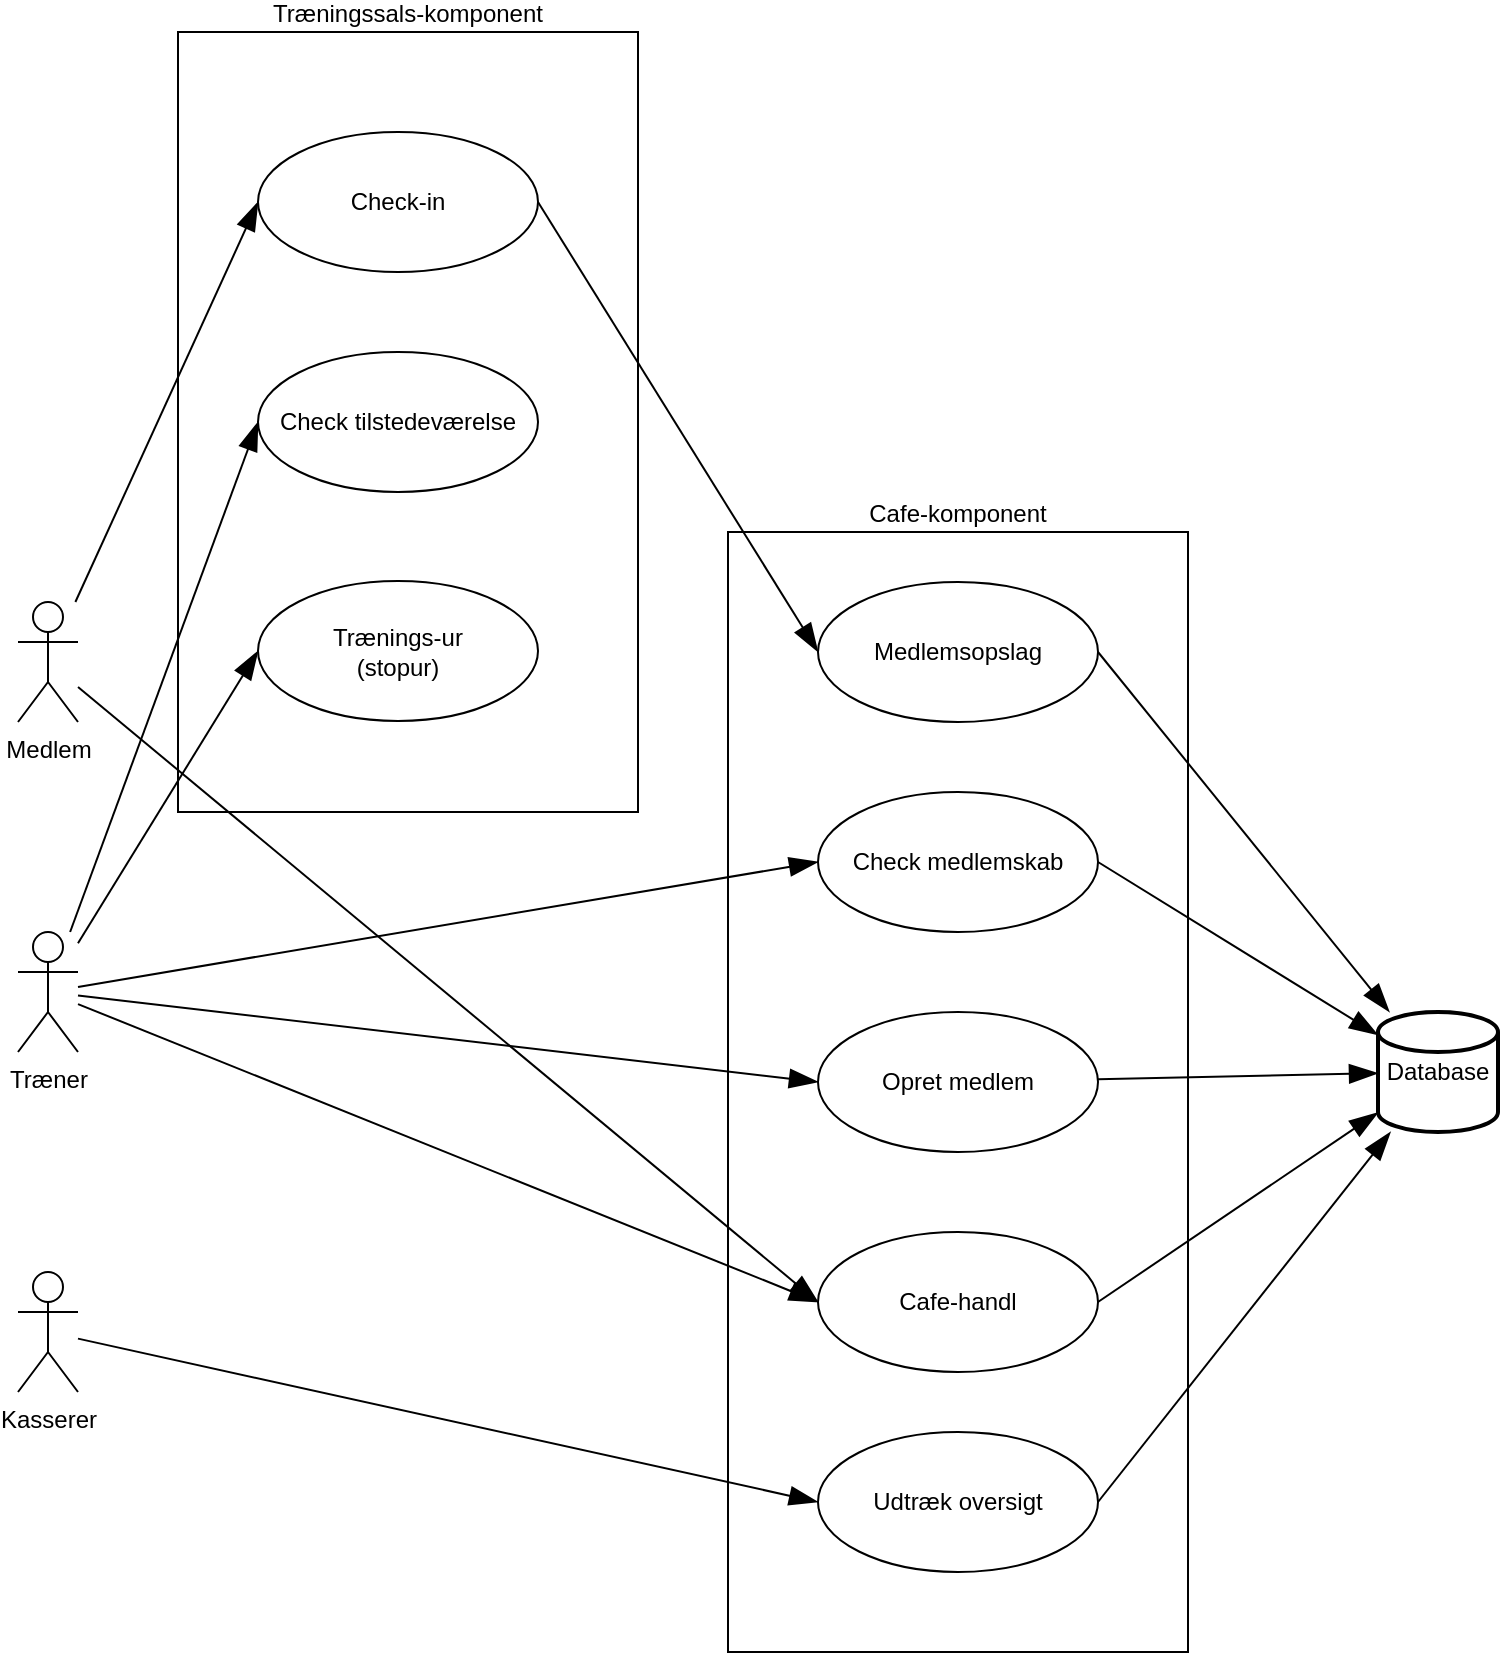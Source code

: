 <mxfile version="14.2.9" type="device"><diagram id="ja_OF5nhtOJvd-8ldStH" name="Page-1"><mxGraphModel dx="1422" dy="762" grid="1" gridSize="10" guides="1" tooltips="1" connect="1" arrows="1" fold="1" page="1" pageScale="1" pageWidth="827" pageHeight="1169" math="0" shadow="0"><root><mxCell id="0"/><mxCell id="1" parent="0"/><mxCell id="JYfImyZqGAfy9O3V2Irk-23" value="Cafe-komponent" style="group;verticalAlign=bottom;labelPosition=center;verticalLabelPosition=top;align=center;" vertex="1" connectable="0" parent="1"><mxGeometry x="375" y="490" width="230" height="560" as="geometry"/></mxCell><mxCell id="JYfImyZqGAfy9O3V2Irk-12" value="" style="rounded=0;whiteSpace=wrap;html=1;" vertex="1" parent="JYfImyZqGAfy9O3V2Irk-23"><mxGeometry width="230" height="560" as="geometry"/></mxCell><mxCell id="JYfImyZqGAfy9O3V2Irk-4" value="Medlemsopslag" style="ellipse;whiteSpace=wrap;html=1;" vertex="1" parent="JYfImyZqGAfy9O3V2Irk-23"><mxGeometry x="45" y="25" width="140" height="70" as="geometry"/></mxCell><mxCell id="JYfImyZqGAfy9O3V2Irk-5" value="Check medlemskab" style="ellipse;whiteSpace=wrap;html=1;" vertex="1" parent="JYfImyZqGAfy9O3V2Irk-23"><mxGeometry x="45" y="130" width="140" height="70" as="geometry"/></mxCell><mxCell id="JYfImyZqGAfy9O3V2Irk-6" value="Opret medlem" style="ellipse;whiteSpace=wrap;html=1;" vertex="1" parent="JYfImyZqGAfy9O3V2Irk-23"><mxGeometry x="45" y="240" width="140" height="70" as="geometry"/></mxCell><mxCell id="JYfImyZqGAfy9O3V2Irk-7" value="Cafe-handl" style="ellipse;whiteSpace=wrap;html=1;" vertex="1" parent="JYfImyZqGAfy9O3V2Irk-23"><mxGeometry x="45" y="350" width="140" height="70" as="geometry"/></mxCell><mxCell id="JYfImyZqGAfy9O3V2Irk-8" value="Udtræk oversigt" style="ellipse;whiteSpace=wrap;html=1;" vertex="1" parent="JYfImyZqGAfy9O3V2Irk-23"><mxGeometry x="45" y="450" width="140" height="70" as="geometry"/></mxCell><mxCell id="JYfImyZqGAfy9O3V2Irk-24" value="Træningssals-komponent" style="group;labelPosition=center;verticalLabelPosition=top;align=center;verticalAlign=bottom;" vertex="1" connectable="0" parent="1"><mxGeometry x="100" y="240" width="230" height="390" as="geometry"/></mxCell><mxCell id="JYfImyZqGAfy9O3V2Irk-11" value="" style="rounded=0;whiteSpace=wrap;html=1;" vertex="1" parent="JYfImyZqGAfy9O3V2Irk-24"><mxGeometry width="230" height="390" as="geometry"/></mxCell><mxCell id="JYfImyZqGAfy9O3V2Irk-1" value="Check-in" style="ellipse;whiteSpace=wrap;html=1;" vertex="1" parent="JYfImyZqGAfy9O3V2Irk-24"><mxGeometry x="40" y="50" width="140" height="70" as="geometry"/></mxCell><mxCell id="JYfImyZqGAfy9O3V2Irk-2" value="Check tilstedeværelse" style="ellipse;whiteSpace=wrap;html=1;" vertex="1" parent="JYfImyZqGAfy9O3V2Irk-24"><mxGeometry x="40" y="160" width="140" height="70" as="geometry"/></mxCell><mxCell id="JYfImyZqGAfy9O3V2Irk-3" value="Trænings-ur&lt;br&gt;(stopur)" style="ellipse;whiteSpace=wrap;html=1;" vertex="1" parent="JYfImyZqGAfy9O3V2Irk-24"><mxGeometry x="40" y="274.5" width="140" height="70" as="geometry"/></mxCell><mxCell id="JYfImyZqGAfy9O3V2Irk-9" value="Medlem" style="shape=umlActor;verticalLabelPosition=bottom;verticalAlign=top;html=1;" vertex="1" parent="1"><mxGeometry x="20" y="525" width="30" height="60" as="geometry"/></mxCell><mxCell id="JYfImyZqGAfy9O3V2Irk-10" value="Træner" style="shape=umlActor;verticalLabelPosition=bottom;verticalAlign=top;html=1;" vertex="1" parent="1"><mxGeometry x="20" y="690" width="30" height="60" as="geometry"/></mxCell><mxCell id="JYfImyZqGAfy9O3V2Irk-13" value="Kasserer" style="shape=umlActor;verticalLabelPosition=bottom;verticalAlign=top;html=1;" vertex="1" parent="1"><mxGeometry x="20" y="860" width="30" height="60" as="geometry"/></mxCell><mxCell id="JYfImyZqGAfy9O3V2Irk-14" value="" style="endArrow=blockThin;endFill=1;endSize=12;html=1;entryX=0;entryY=0.5;entryDx=0;entryDy=0;" edge="1" parent="1" source="JYfImyZqGAfy9O3V2Irk-9" target="JYfImyZqGAfy9O3V2Irk-1"><mxGeometry width="160" relative="1" as="geometry"><mxPoint x="500" y="680" as="sourcePoint"/><mxPoint x="660" y="680" as="targetPoint"/></mxGeometry></mxCell><mxCell id="JYfImyZqGAfy9O3V2Irk-15" value="" style="endArrow=blockThin;endFill=1;endSize=12;html=1;entryX=0;entryY=0.5;entryDx=0;entryDy=0;" edge="1" parent="1" source="JYfImyZqGAfy9O3V2Irk-10" target="JYfImyZqGAfy9O3V2Irk-2"><mxGeometry width="160" relative="1" as="geometry"><mxPoint x="45" y="565" as="sourcePoint"/><mxPoint x="150" y="335" as="targetPoint"/></mxGeometry></mxCell><mxCell id="JYfImyZqGAfy9O3V2Irk-16" value="" style="endArrow=blockThin;endFill=1;endSize=12;html=1;entryX=0;entryY=0.5;entryDx=0;entryDy=0;" edge="1" parent="1" source="JYfImyZqGAfy9O3V2Irk-10" target="JYfImyZqGAfy9O3V2Irk-3"><mxGeometry width="160" relative="1" as="geometry"><mxPoint x="55" y="575" as="sourcePoint"/><mxPoint x="160" y="345" as="targetPoint"/></mxGeometry></mxCell><mxCell id="JYfImyZqGAfy9O3V2Irk-17" value="" style="endArrow=blockThin;endFill=1;endSize=12;html=1;entryX=0;entryY=0.5;entryDx=0;entryDy=0;" edge="1" parent="1" source="JYfImyZqGAfy9O3V2Irk-9" target="JYfImyZqGAfy9O3V2Irk-7"><mxGeometry width="160" relative="1" as="geometry"><mxPoint x="65" y="585" as="sourcePoint"/><mxPoint x="170" y="355" as="targetPoint"/></mxGeometry></mxCell><mxCell id="JYfImyZqGAfy9O3V2Irk-18" value="" style="endArrow=blockThin;endFill=1;endSize=12;html=1;exitX=1;exitY=0.5;exitDx=0;exitDy=0;entryX=0;entryY=0.5;entryDx=0;entryDy=0;" edge="1" parent="1" source="JYfImyZqGAfy9O3V2Irk-1" target="JYfImyZqGAfy9O3V2Irk-4"><mxGeometry width="160" relative="1" as="geometry"><mxPoint x="75" y="595" as="sourcePoint"/><mxPoint x="180" y="365" as="targetPoint"/></mxGeometry></mxCell><mxCell id="JYfImyZqGAfy9O3V2Irk-19" value="" style="endArrow=blockThin;endFill=1;endSize=12;html=1;entryX=0;entryY=0.5;entryDx=0;entryDy=0;" edge="1" parent="1" source="JYfImyZqGAfy9O3V2Irk-10" target="JYfImyZqGAfy9O3V2Irk-5"><mxGeometry width="160" relative="1" as="geometry"><mxPoint x="85" y="605" as="sourcePoint"/><mxPoint x="190" y="375" as="targetPoint"/></mxGeometry></mxCell><mxCell id="JYfImyZqGAfy9O3V2Irk-20" value="" style="endArrow=blockThin;endFill=1;endSize=12;html=1;entryX=0;entryY=0.5;entryDx=0;entryDy=0;" edge="1" parent="1" source="JYfImyZqGAfy9O3V2Irk-10" target="JYfImyZqGAfy9O3V2Irk-6"><mxGeometry width="160" relative="1" as="geometry"><mxPoint x="95" y="615" as="sourcePoint"/><mxPoint x="200" y="385" as="targetPoint"/></mxGeometry></mxCell><mxCell id="JYfImyZqGAfy9O3V2Irk-21" value="" style="endArrow=blockThin;endFill=1;endSize=12;html=1;entryX=0;entryY=0.5;entryDx=0;entryDy=0;" edge="1" parent="1" source="JYfImyZqGAfy9O3V2Irk-10" target="JYfImyZqGAfy9O3V2Irk-7"><mxGeometry width="160" relative="1" as="geometry"><mxPoint x="105" y="625" as="sourcePoint"/><mxPoint x="210" y="395" as="targetPoint"/></mxGeometry></mxCell><mxCell id="JYfImyZqGAfy9O3V2Irk-22" value="" style="endArrow=blockThin;endFill=1;endSize=12;html=1;entryX=0;entryY=0.5;entryDx=0;entryDy=0;" edge="1" parent="1" source="JYfImyZqGAfy9O3V2Irk-13" target="JYfImyZqGAfy9O3V2Irk-8"><mxGeometry width="160" relative="1" as="geometry"><mxPoint x="115" y="635" as="sourcePoint"/><mxPoint x="220" y="405" as="targetPoint"/></mxGeometry></mxCell><mxCell id="JYfImyZqGAfy9O3V2Irk-25" value="Database" style="strokeWidth=2;html=1;shape=mxgraph.flowchart.database;whiteSpace=wrap;" vertex="1" parent="1"><mxGeometry x="700" y="730" width="60" height="60" as="geometry"/></mxCell><mxCell id="JYfImyZqGAfy9O3V2Irk-26" value="" style="endArrow=blockThin;endFill=1;endSize=12;html=1;exitX=1;exitY=0.5;exitDx=0;exitDy=0;" edge="1" parent="1" source="JYfImyZqGAfy9O3V2Irk-4" target="JYfImyZqGAfy9O3V2Irk-25"><mxGeometry width="160" relative="1" as="geometry"><mxPoint x="125" y="645" as="sourcePoint"/><mxPoint x="230" y="415" as="targetPoint"/></mxGeometry></mxCell><mxCell id="JYfImyZqGAfy9O3V2Irk-27" value="" style="endArrow=blockThin;endFill=1;endSize=12;html=1;exitX=1;exitY=0.5;exitDx=0;exitDy=0;" edge="1" parent="1" source="JYfImyZqGAfy9O3V2Irk-5" target="JYfImyZqGAfy9O3V2Irk-25"><mxGeometry width="160" relative="1" as="geometry"><mxPoint x="135" y="655" as="sourcePoint"/><mxPoint x="240" y="425" as="targetPoint"/></mxGeometry></mxCell><mxCell id="JYfImyZqGAfy9O3V2Irk-28" value="" style="endArrow=blockThin;endFill=1;endSize=12;html=1;" edge="1" parent="1" source="JYfImyZqGAfy9O3V2Irk-6" target="JYfImyZqGAfy9O3V2Irk-25"><mxGeometry width="160" relative="1" as="geometry"><mxPoint x="145" y="665" as="sourcePoint"/><mxPoint x="250" y="435" as="targetPoint"/></mxGeometry></mxCell><mxCell id="JYfImyZqGAfy9O3V2Irk-29" value="" style="endArrow=blockThin;endFill=1;endSize=12;html=1;exitX=1;exitY=0.5;exitDx=0;exitDy=0;" edge="1" parent="1" source="JYfImyZqGAfy9O3V2Irk-7" target="JYfImyZqGAfy9O3V2Irk-25"><mxGeometry width="160" relative="1" as="geometry"><mxPoint x="155" y="675" as="sourcePoint"/><mxPoint x="260" y="445" as="targetPoint"/></mxGeometry></mxCell><mxCell id="JYfImyZqGAfy9O3V2Irk-30" value="" style="endArrow=blockThin;endFill=1;endSize=12;html=1;exitX=1;exitY=0.5;exitDx=0;exitDy=0;" edge="1" parent="1" source="JYfImyZqGAfy9O3V2Irk-8" target="JYfImyZqGAfy9O3V2Irk-25"><mxGeometry width="160" relative="1" as="geometry"><mxPoint x="165" y="685" as="sourcePoint"/><mxPoint x="270" y="455" as="targetPoint"/></mxGeometry></mxCell></root></mxGraphModel></diagram></mxfile>
